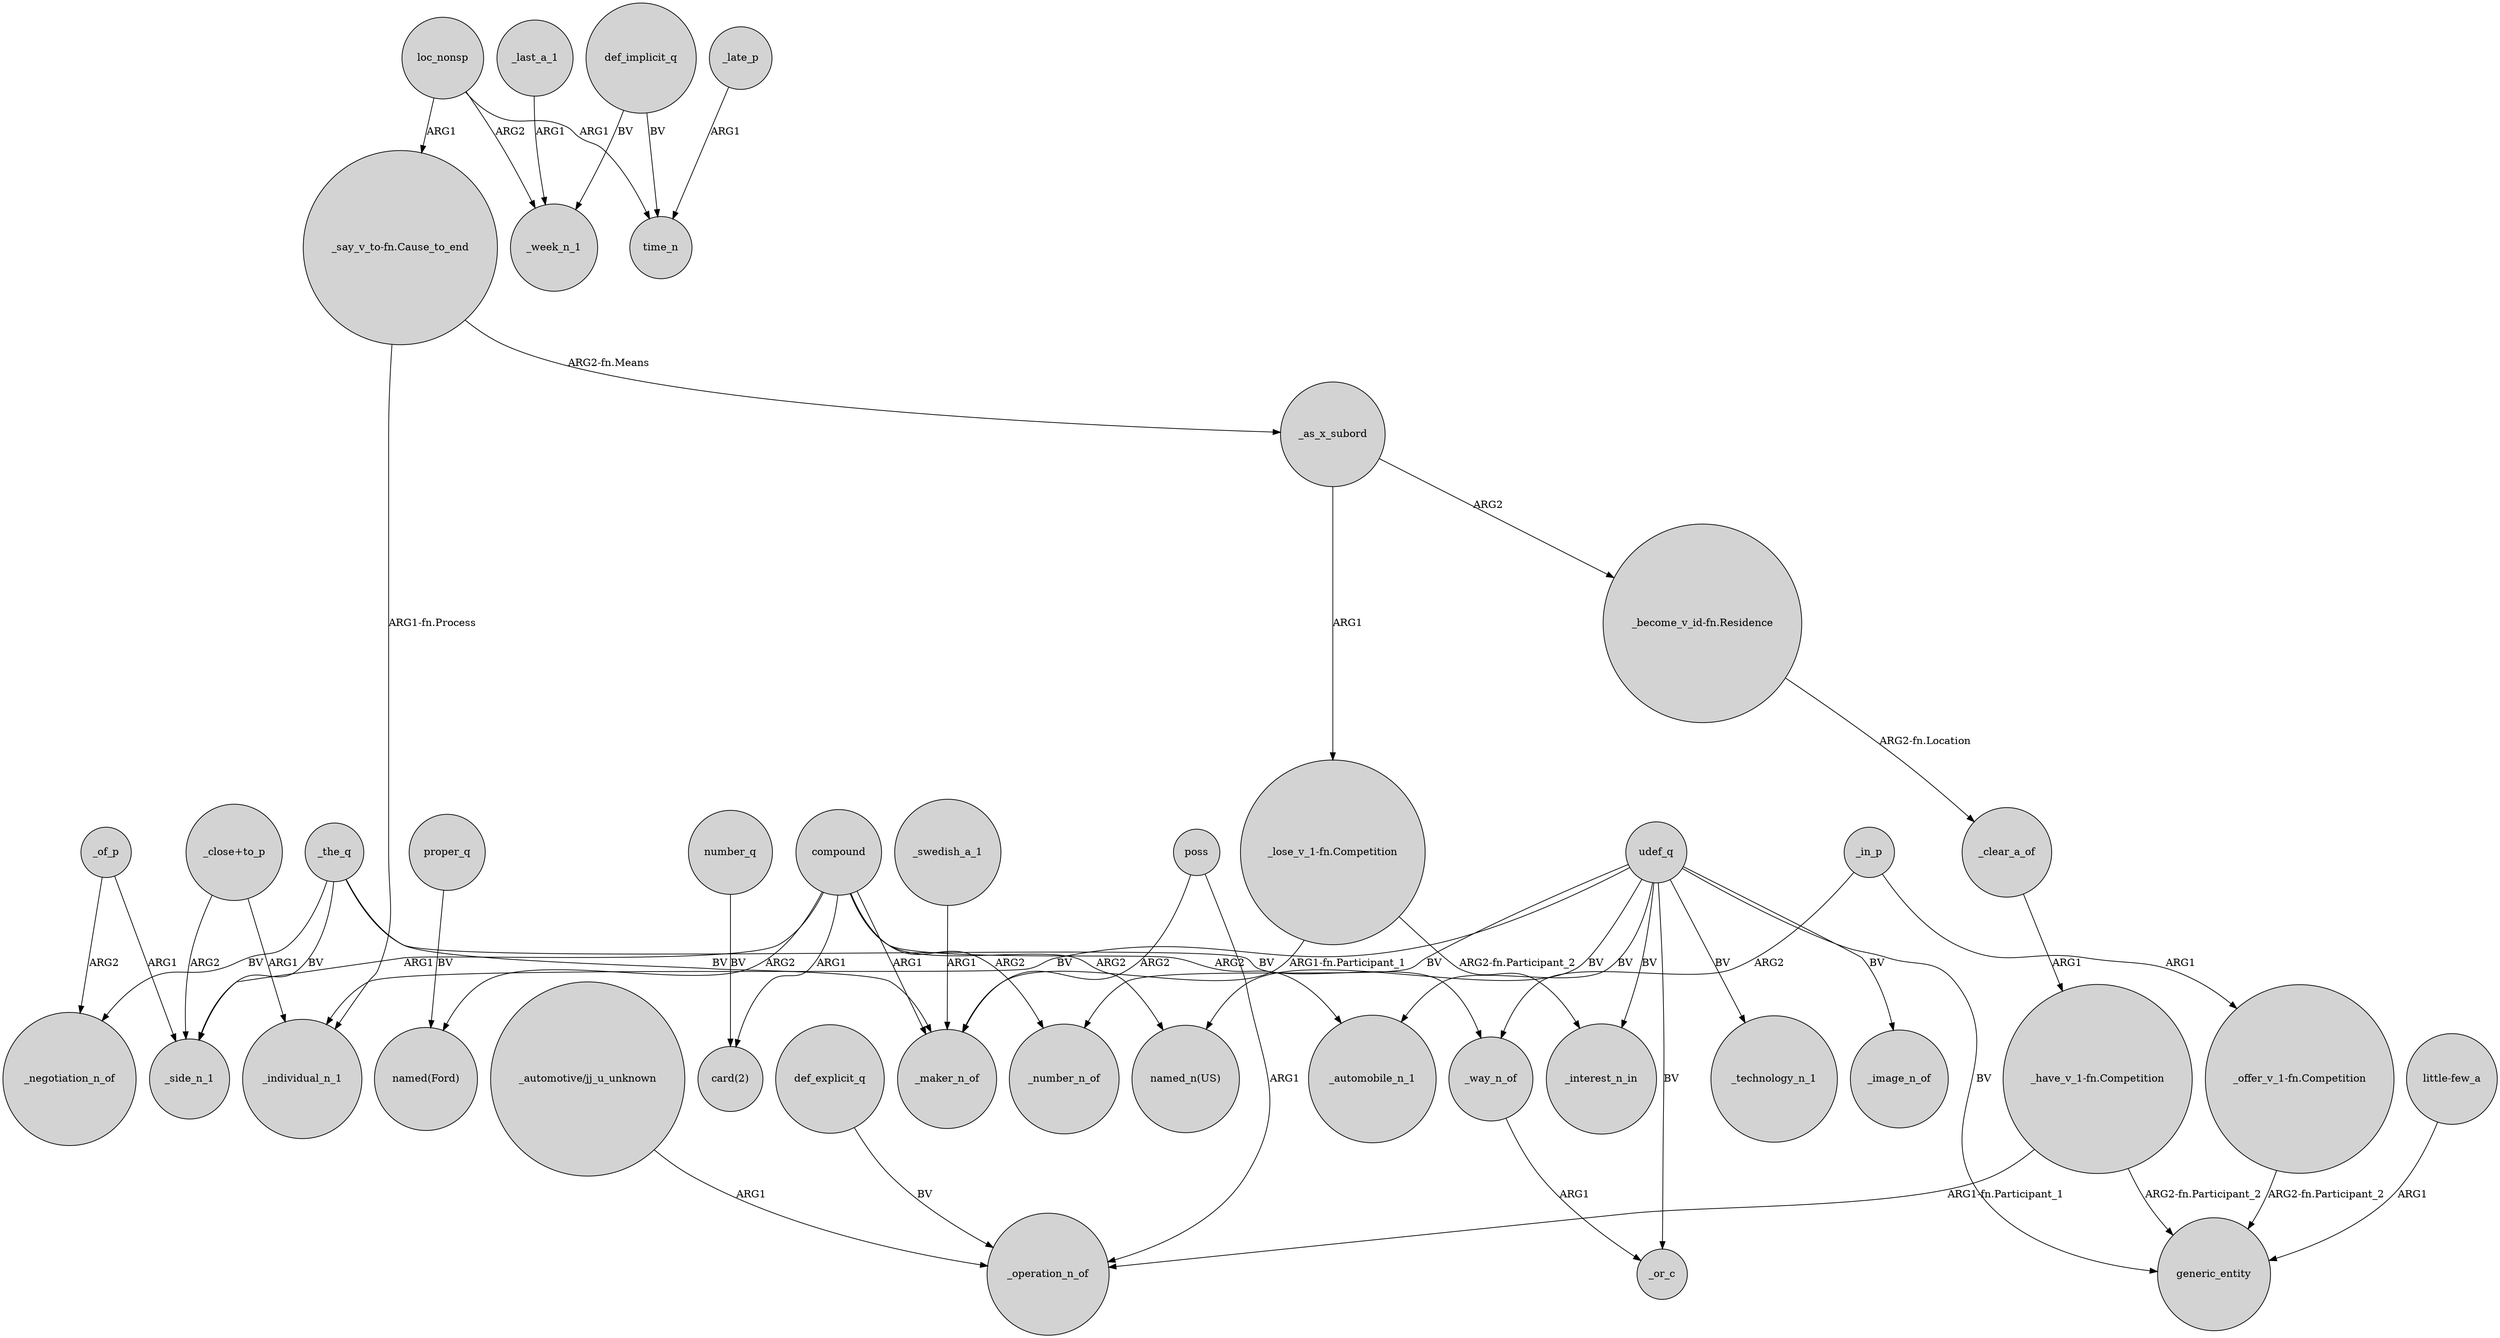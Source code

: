digraph {
	node [shape=circle style=filled]
	number_q -> "card(2)" [label=BV]
	proper_q -> "named(Ford)" [label=BV]
	_way_n_of -> _or_c [label=ARG1]
	"_close+to_p" -> _individual_n_1 [label=ARG1]
	_in_p -> "_offer_v_1-fn.Competition" [label=ARG1]
	loc_nonsp -> "_say_v_to-fn.Cause_to_end" [label=ARG1]
	"_close+to_p" -> _side_n_1 [label=ARG2]
	_of_p -> _negotiation_n_of [label=ARG2]
	poss -> _operation_n_of [label=ARG1]
	compound -> "named(Ford)" [label=ARG2]
	loc_nonsp -> _week_n_1 [label=ARG2]
	_of_p -> _side_n_1 [label=ARG1]
	"_automotive/jj_u_unknown" -> _operation_n_of [label=ARG1]
	"little-few_a" -> generic_entity [label=ARG1]
	udef_q -> generic_entity [label=BV]
	udef_q -> _technology_n_1 [label=BV]
	udef_q -> _automobile_n_1 [label=BV]
	udef_q -> _or_c [label=BV]
	_as_x_subord -> "_lose_v_1-fn.Competition" [label=ARG1]
	"_have_v_1-fn.Competition" -> _operation_n_of [label="ARG1-fn.Participant_1"]
	udef_q -> _individual_n_1 [label=BV]
	_as_x_subord -> "_become_v_id-fn.Residence" [label=ARG2]
	"_have_v_1-fn.Competition" -> generic_entity [label="ARG2-fn.Participant_2"]
	compound -> _side_n_1 [label=ARG1]
	_the_q -> _way_n_of [label=BV]
	_in_p -> _way_n_of [label=ARG2]
	_last_a_1 -> _week_n_1 [label=ARG1]
	compound -> "card(2)" [label=ARG1]
	udef_q -> _number_n_of [label=BV]
	_the_q -> _side_n_1 [label=BV]
	def_implicit_q -> _week_n_1 [label=BV]
	_late_p -> time_n [label=ARG1]
	"_say_v_to-fn.Cause_to_end" -> _individual_n_1 [label="ARG1-fn.Process"]
	loc_nonsp -> time_n [label=ARG1]
	poss -> _maker_n_of [label=ARG2]
	"_lose_v_1-fn.Competition" -> _interest_n_in [label="ARG2-fn.Participant_2"]
	_clear_a_of -> "_have_v_1-fn.Competition" [label=ARG1]
	_swedish_a_1 -> _maker_n_of [label=ARG1]
	def_explicit_q -> _operation_n_of [label=BV]
	"_become_v_id-fn.Residence" -> _clear_a_of [label="ARG2-fn.Location"]
	compound -> _maker_n_of [label=ARG1]
	udef_q -> _interest_n_in [label=BV]
	_the_q -> _maker_n_of [label=BV]
	"_lose_v_1-fn.Competition" -> _maker_n_of [label="ARG1-fn.Participant_1"]
	compound -> _automobile_n_1 [label=ARG2]
	compound -> _number_n_of [label=ARG2]
	"_offer_v_1-fn.Competition" -> generic_entity [label="ARG2-fn.Participant_2"]
	"_say_v_to-fn.Cause_to_end" -> _as_x_subord [label="ARG2-fn.Means"]
	udef_q -> _image_n_of [label=BV]
	compound -> "named_n(US)" [label=ARG2]
	udef_q -> "named_n(US)" [label=BV]
	def_implicit_q -> time_n [label=BV]
	_the_q -> _negotiation_n_of [label=BV]
}

